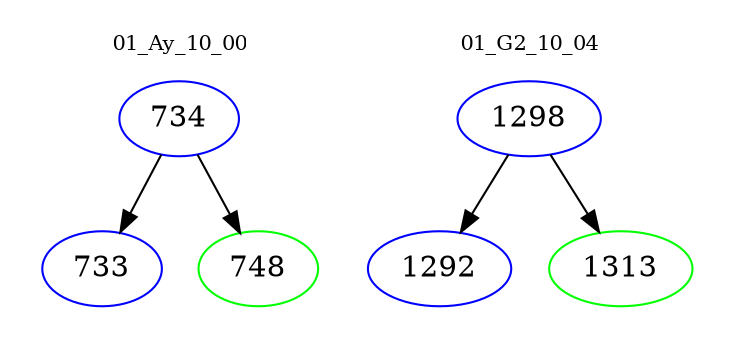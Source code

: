 digraph{
subgraph cluster_0 {
color = white
label = "01_Ay_10_00";
fontsize=10;
T0_734 [label="734", color="blue"]
T0_734 -> T0_733 [color="black"]
T0_733 [label="733", color="blue"]
T0_734 -> T0_748 [color="black"]
T0_748 [label="748", color="green"]
}
subgraph cluster_1 {
color = white
label = "01_G2_10_04";
fontsize=10;
T1_1298 [label="1298", color="blue"]
T1_1298 -> T1_1292 [color="black"]
T1_1292 [label="1292", color="blue"]
T1_1298 -> T1_1313 [color="black"]
T1_1313 [label="1313", color="green"]
}
}

